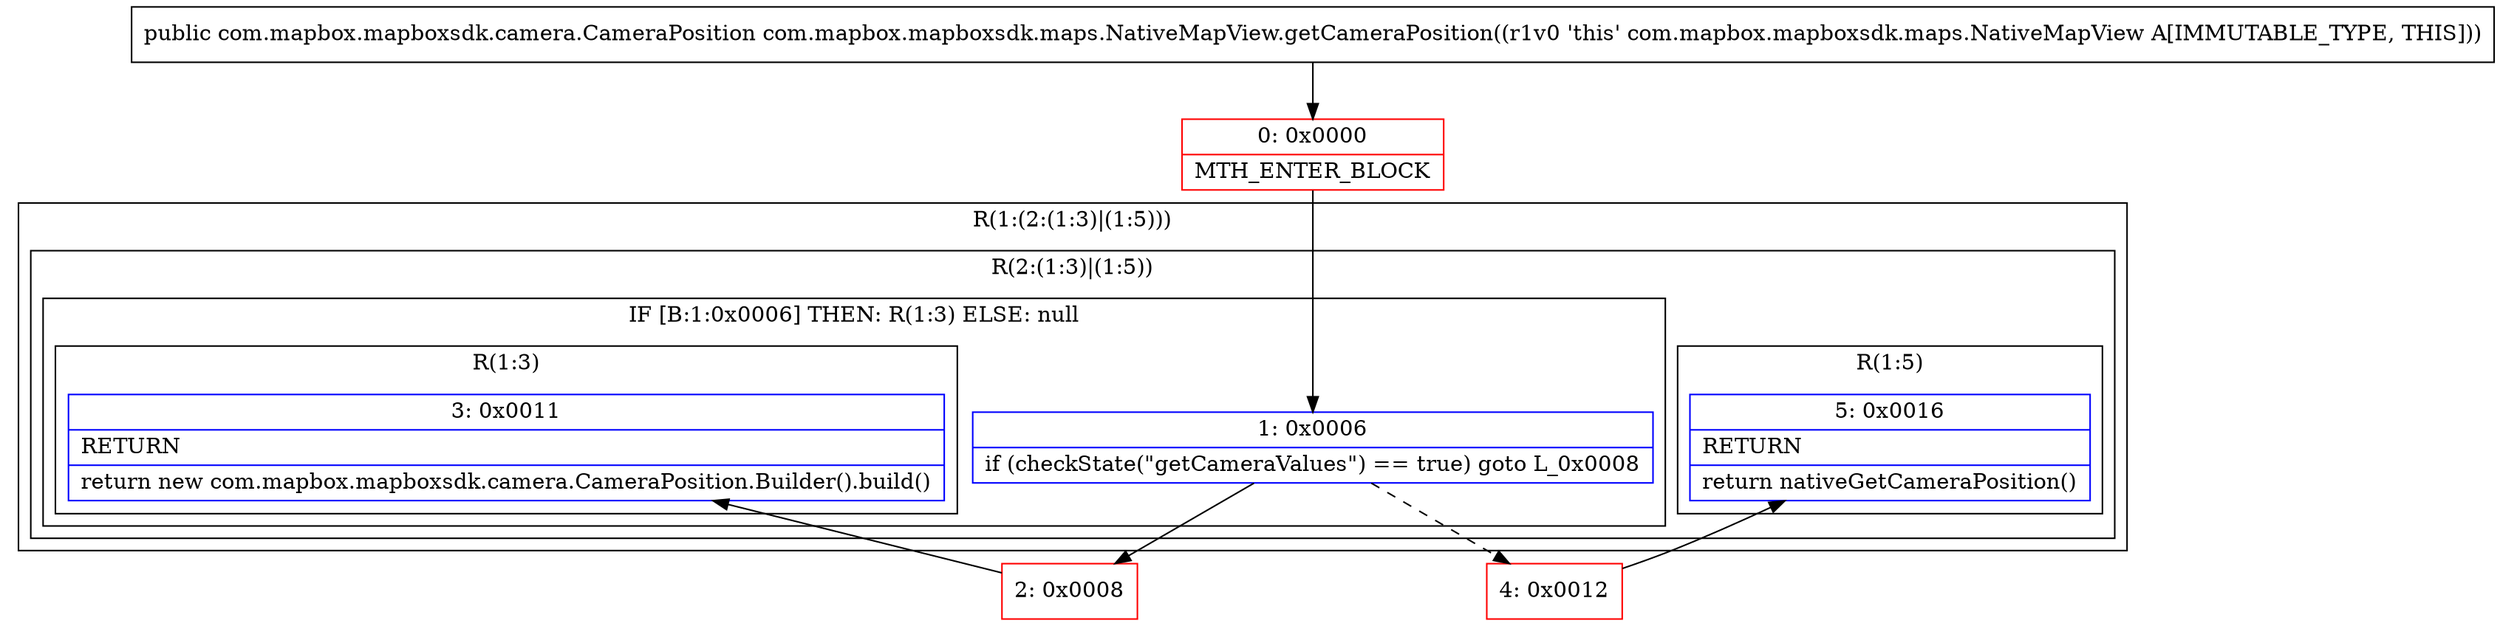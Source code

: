 digraph "CFG forcom.mapbox.mapboxsdk.maps.NativeMapView.getCameraPosition()Lcom\/mapbox\/mapboxsdk\/camera\/CameraPosition;" {
subgraph cluster_Region_159838519 {
label = "R(1:(2:(1:3)|(1:5)))";
node [shape=record,color=blue];
subgraph cluster_Region_96797413 {
label = "R(2:(1:3)|(1:5))";
node [shape=record,color=blue];
subgraph cluster_IfRegion_1375436436 {
label = "IF [B:1:0x0006] THEN: R(1:3) ELSE: null";
node [shape=record,color=blue];
Node_1 [shape=record,label="{1\:\ 0x0006|if (checkState(\"getCameraValues\") == true) goto L_0x0008\l}"];
subgraph cluster_Region_2086904498 {
label = "R(1:3)";
node [shape=record,color=blue];
Node_3 [shape=record,label="{3\:\ 0x0011|RETURN\l|return new com.mapbox.mapboxsdk.camera.CameraPosition.Builder().build()\l}"];
}
}
subgraph cluster_Region_1121119040 {
label = "R(1:5)";
node [shape=record,color=blue];
Node_5 [shape=record,label="{5\:\ 0x0016|RETURN\l|return nativeGetCameraPosition()\l}"];
}
}
}
Node_0 [shape=record,color=red,label="{0\:\ 0x0000|MTH_ENTER_BLOCK\l}"];
Node_2 [shape=record,color=red,label="{2\:\ 0x0008}"];
Node_4 [shape=record,color=red,label="{4\:\ 0x0012}"];
MethodNode[shape=record,label="{public com.mapbox.mapboxsdk.camera.CameraPosition com.mapbox.mapboxsdk.maps.NativeMapView.getCameraPosition((r1v0 'this' com.mapbox.mapboxsdk.maps.NativeMapView A[IMMUTABLE_TYPE, THIS])) }"];
MethodNode -> Node_0;
Node_1 -> Node_2;
Node_1 -> Node_4[style=dashed];
Node_0 -> Node_1;
Node_2 -> Node_3;
Node_4 -> Node_5;
}

